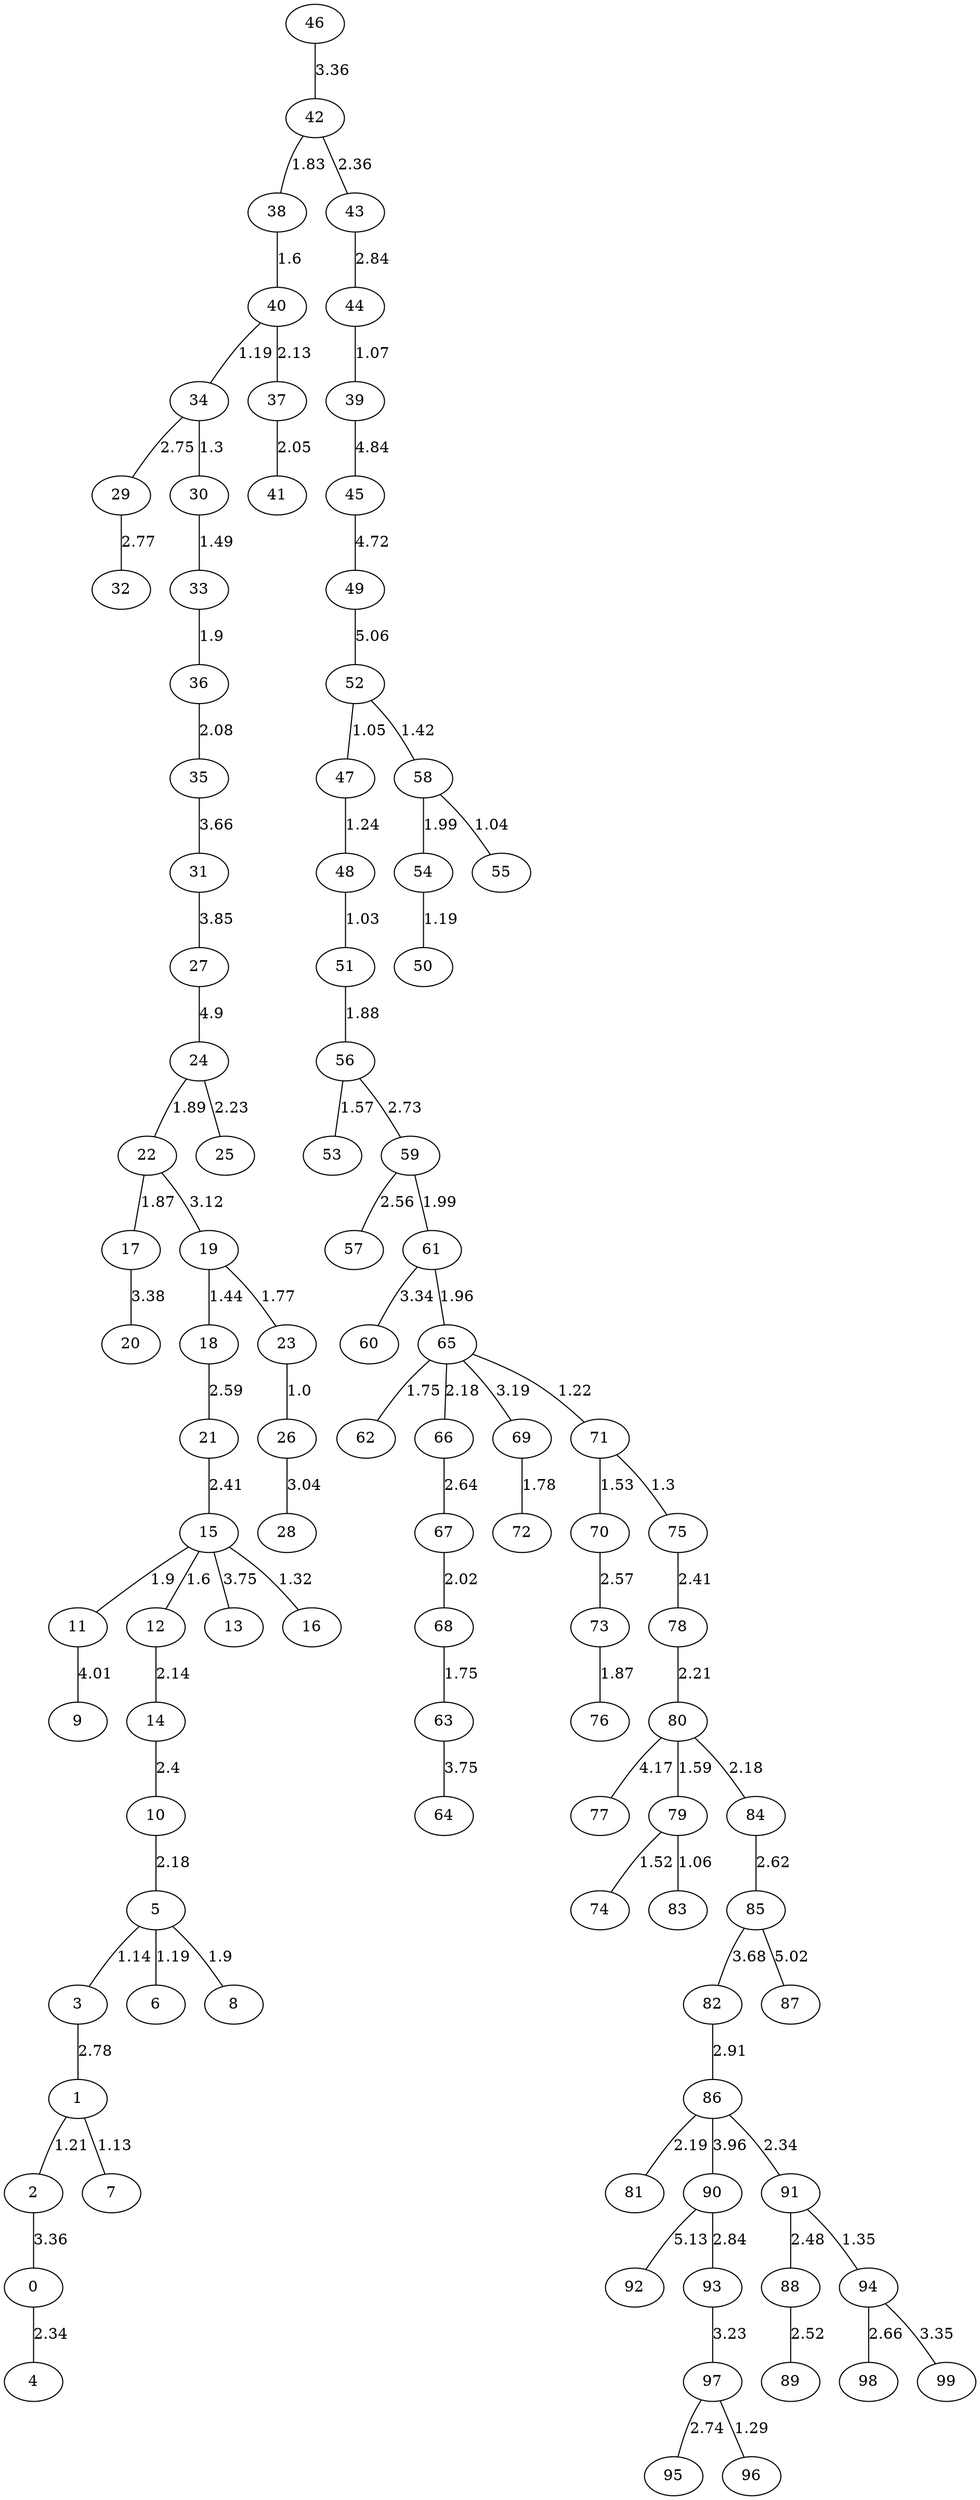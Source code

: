 graph G {
  "0";
  "1";
  "10";
  "11";
  "12";
  "13";
  "14";
  "15";
  "16";
  "17";
  "18";
  "19";
  "2";
  "20";
  "21";
  "22";
  "23";
  "24";
  "25";
  "26";
  "27";
  "28";
  "29";
  "3";
  "30";
  "31";
  "32";
  "33";
  "34";
  "35";
  "36";
  "37";
  "38";
  "39";
  "4";
  "40";
  "41";
  "42";
  "43";
  "44";
  "45";
  "46";
  "47";
  "48";
  "49";
  "5";
  "50";
  "51";
  "52";
  "53";
  "54";
  "55";
  "56";
  "57";
  "58";
  "59";
  "6";
  "60";
  "61";
  "62";
  "63";
  "64";
  "65";
  "66";
  "67";
  "68";
  "69";
  "7";
  "70";
  "71";
  "72";
  "73";
  "74";
  "75";
  "76";
  "77";
  "78";
  "79";
  "8";
  "80";
  "81";
  "82";
  "83";
  "84";
  "85";
  "86";
  "87";
  "88";
  "89";
  "9";
  "90";
  "91";
  "92";
  "93";
  "94";
  "95";
  "96";
  "97";
  "98";
  "99";
  "46" -- "42" [label="3.36"];
  "42" -- "38" [label="1.83"];
  "38" -- "40" [label="1.6"];
  "40" -- "34" [label="1.19"];
  "34" -- "30" [label="1.3"];
  "30" -- "33" [label="1.49"];
  "33" -- "36" [label="1.9"];
  "36" -- "35" [label="2.08"];
  "40" -- "37" [label="2.13"];
  "37" -- "41" [label="2.05"];
  "42" -- "43" [label="2.36"];
  "34" -- "29" [label="2.75"];
  "29" -- "32" [label="2.77"];
  "43" -- "44" [label="2.84"];
  "44" -- "39" [label="1.07"];
  "35" -- "31" [label="3.66"];
  "31" -- "27" [label="3.85"];
  "39" -- "45" [label="4.84"];
  "45" -- "49" [label="4.72"];
  "27" -- "24" [label="4.9"];
  "24" -- "22" [label="1.89"];
  "22" -- "17" [label="1.87"];
  "24" -- "25" [label="2.23"];
  "22" -- "19" [label="3.12"];
  "19" -- "18" [label="1.44"];
  "19" -- "23" [label="1.77"];
  "23" -- "26" [label="1.0"];
  "18" -- "21" [label="2.59"];
  "21" -- "15" [label="2.41"];
  "15" -- "16" [label="1.32"];
  "15" -- "12" [label="1.6"];
  "15" -- "11" [label="1.9"];
  "12" -- "14" [label="2.14"];
  "14" -- "10" [label="2.4"];
  "10" -- "5" [label="2.18"];
  "5" -- "3" [label="1.14"];
  "5" -- "6" [label="1.19"];
  "5" -- "8" [label="1.9"];
  "3" -- "1" [label="2.78"];
  "1" -- "7" [label="1.13"];
  "1" -- "2" [label="1.21"];
  "26" -- "28" [label="3.04"];
  "2" -- "0" [label="3.36"];
  "0" -- "4" [label="2.34"];
  "17" -- "20" [label="3.38"];
  "15" -- "13" [label="3.75"];
  "11" -- "9" [label="4.01"];
  "49" -- "52" [label="5.06"];
  "52" -- "47" [label="1.05"];
  "47" -- "48" [label="1.24"];
  "48" -- "51" [label="1.03"];
  "52" -- "58" [label="1.42"];
  "58" -- "55" [label="1.04"];
  "51" -- "56" [label="1.88"];
  "56" -- "53" [label="1.57"];
  "58" -- "54" [label="1.99"];
  "54" -- "50" [label="1.19"];
  "56" -- "59" [label="2.73"];
  "59" -- "61" [label="1.99"];
  "61" -- "65" [label="1.96"];
  "65" -- "71" [label="1.22"];
  "71" -- "75" [label="1.3"];
  "71" -- "70" [label="1.53"];
  "65" -- "62" [label="1.75"];
  "65" -- "66" [label="2.18"];
  "75" -- "78" [label="2.41"];
  "78" -- "80" [label="2.21"];
  "80" -- "79" [label="1.59"];
  "79" -- "83" [label="1.06"];
  "79" -- "74" [label="1.52"];
  "80" -- "84" [label="2.18"];
  "59" -- "57" [label="2.56"];
  "70" -- "73" [label="2.57"];
  "73" -- "76" [label="1.87"];
  "84" -- "85" [label="2.62"];
  "66" -- "67" [label="2.64"];
  "67" -- "68" [label="2.02"];
  "68" -- "63" [label="1.75"];
  "65" -- "69" [label="3.19"];
  "69" -- "72" [label="1.78"];
  "61" -- "60" [label="3.34"];
  "85" -- "82" [label="3.68"];
  "82" -- "86" [label="2.91"];
  "86" -- "81" [label="2.19"];
  "86" -- "91" [label="2.34"];
  "91" -- "94" [label="1.35"];
  "91" -- "88" [label="2.48"];
  "88" -- "89" [label="2.52"];
  "94" -- "98" [label="2.66"];
  "94" -- "99" [label="3.35"];
  "63" -- "64" [label="3.75"];
  "86" -- "90" [label="3.96"];
  "90" -- "93" [label="2.84"];
  "93" -- "97" [label="3.23"];
  "97" -- "96" [label="1.29"];
  "97" -- "95" [label="2.74"];
  "80" -- "77" [label="4.17"];
  "85" -- "87" [label="5.02"];
  "90" -- "92" [label="5.13"];
}

